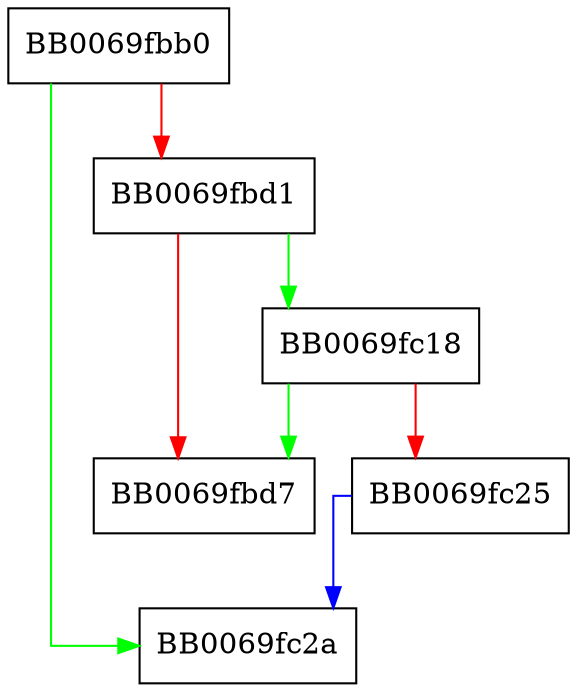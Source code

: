 digraph camellia_cbc_cts_set_ctx_params {
  node [shape="box"];
  graph [splines=ortho];
  BB0069fbb0 -> BB0069fc2a [color="green"];
  BB0069fbb0 -> BB0069fbd1 [color="red"];
  BB0069fbd1 -> BB0069fc18 [color="green"];
  BB0069fbd1 -> BB0069fbd7 [color="red"];
  BB0069fc18 -> BB0069fbd7 [color="green"];
  BB0069fc18 -> BB0069fc25 [color="red"];
  BB0069fc25 -> BB0069fc2a [color="blue"];
}